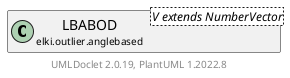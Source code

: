 @startuml
    remove .*\.(Instance|Par|Parameterizer|Factory)$
    set namespaceSeparator none
    hide empty fields
    hide empty methods

    class "<size:14>LBABOD.Par\n<size:10>elki.outlier.anglebased" as elki.outlier.anglebased.LBABOD.Par<V extends NumberVector> [[LBABOD.Par.html]] {
        {static} +L_ID: OptionID
        #l: int
        +configure(Parameterization): void
        +make(): LBABOD<V extends NumberVector>
    }

    class "<size:14>FastABOD.Par\n<size:10>elki.outlier.anglebased" as elki.outlier.anglebased.FastABOD.Par<V extends NumberVector> [[FastABOD.Par.html]]
    class "<size:14>LBABOD\n<size:10>elki.outlier.anglebased" as elki.outlier.anglebased.LBABOD<V extends NumberVector> [[LBABOD.html]]

    elki.outlier.anglebased.FastABOD.Par <|-- elki.outlier.anglebased.LBABOD.Par
    elki.outlier.anglebased.LBABOD +-- elki.outlier.anglebased.LBABOD.Par

    center footer UMLDoclet 2.0.19, PlantUML 1.2022.8
@enduml
